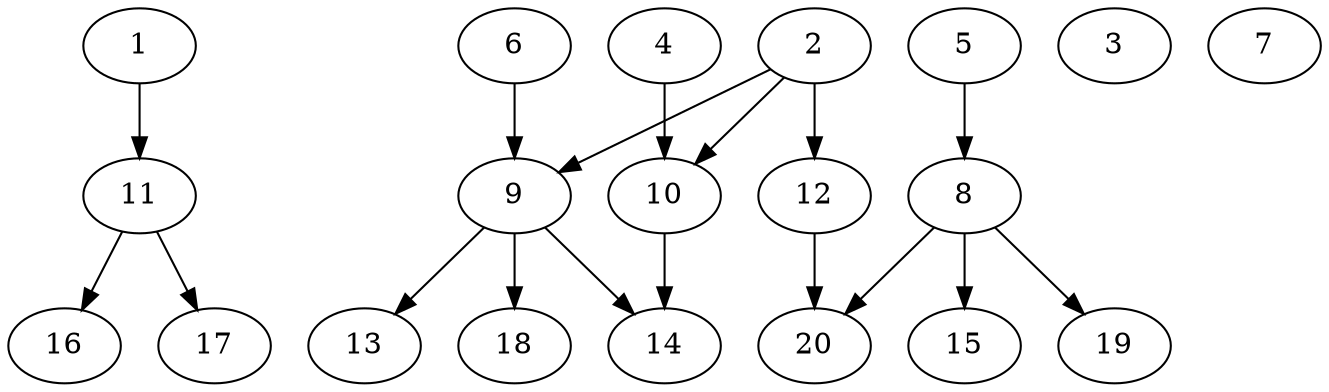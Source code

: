 // DAG automatically generated by daggen at Sat Jul 27 15:38:39 2019
// ./daggen --dot -n 20 --ccr 0.3 --fat 0.7 --regular 0.5 --density 0.4 --mindata 5242880 --maxdata 52428800 
digraph G {
  1 [size="22060373", alpha="0.11", expect_size="6618112"] 
  1 -> 11 [size ="6618112"]
  2 [size="67822933", alpha="0.17", expect_size="20346880"] 
  2 -> 9 [size ="20346880"]
  2 -> 10 [size ="20346880"]
  2 -> 12 [size ="20346880"]
  3 [size="159846400", alpha="0.14", expect_size="47953920"] 
  4 [size="57258667", alpha="0.13", expect_size="17177600"] 
  4 -> 10 [size ="17177600"]
  5 [size="140496213", alpha="0.06", expect_size="42148864"] 
  5 -> 8 [size ="42148864"]
  6 [size="95709867", alpha="0.20", expect_size="28712960"] 
  6 -> 9 [size ="28712960"]
  7 [size="88497493", alpha="0.18", expect_size="26549248"] 
  8 [size="91395413", alpha="0.11", expect_size="27418624"] 
  8 -> 15 [size ="27418624"]
  8 -> 19 [size ="27418624"]
  8 -> 20 [size ="27418624"]
  9 [size="76776107", alpha="0.01", expect_size="23032832"] 
  9 -> 13 [size ="23032832"]
  9 -> 14 [size ="23032832"]
  9 -> 18 [size ="23032832"]
  10 [size="21036373", alpha="0.05", expect_size="6310912"] 
  10 -> 14 [size ="6310912"]
  11 [size="147223893", alpha="0.00", expect_size="44167168"] 
  11 -> 16 [size ="44167168"]
  11 -> 17 [size ="44167168"]
  12 [size="79762773", alpha="0.08", expect_size="23928832"] 
  12 -> 20 [size ="23928832"]
  13 [size="58009600", alpha="0.04", expect_size="17402880"] 
  14 [size="167997440", alpha="0.15", expect_size="50399232"] 
  15 [size="112520533", alpha="0.10", expect_size="33756160"] 
  16 [size="160204800", alpha="0.01", expect_size="48061440"] 
  17 [size="159252480", alpha="0.14", expect_size="47775744"] 
  18 [size="145022293", alpha="0.02", expect_size="43506688"] 
  19 [size="71174827", alpha="0.17", expect_size="21352448"] 
  20 [size="82725547", alpha="0.20", expect_size="24817664"] 
}
